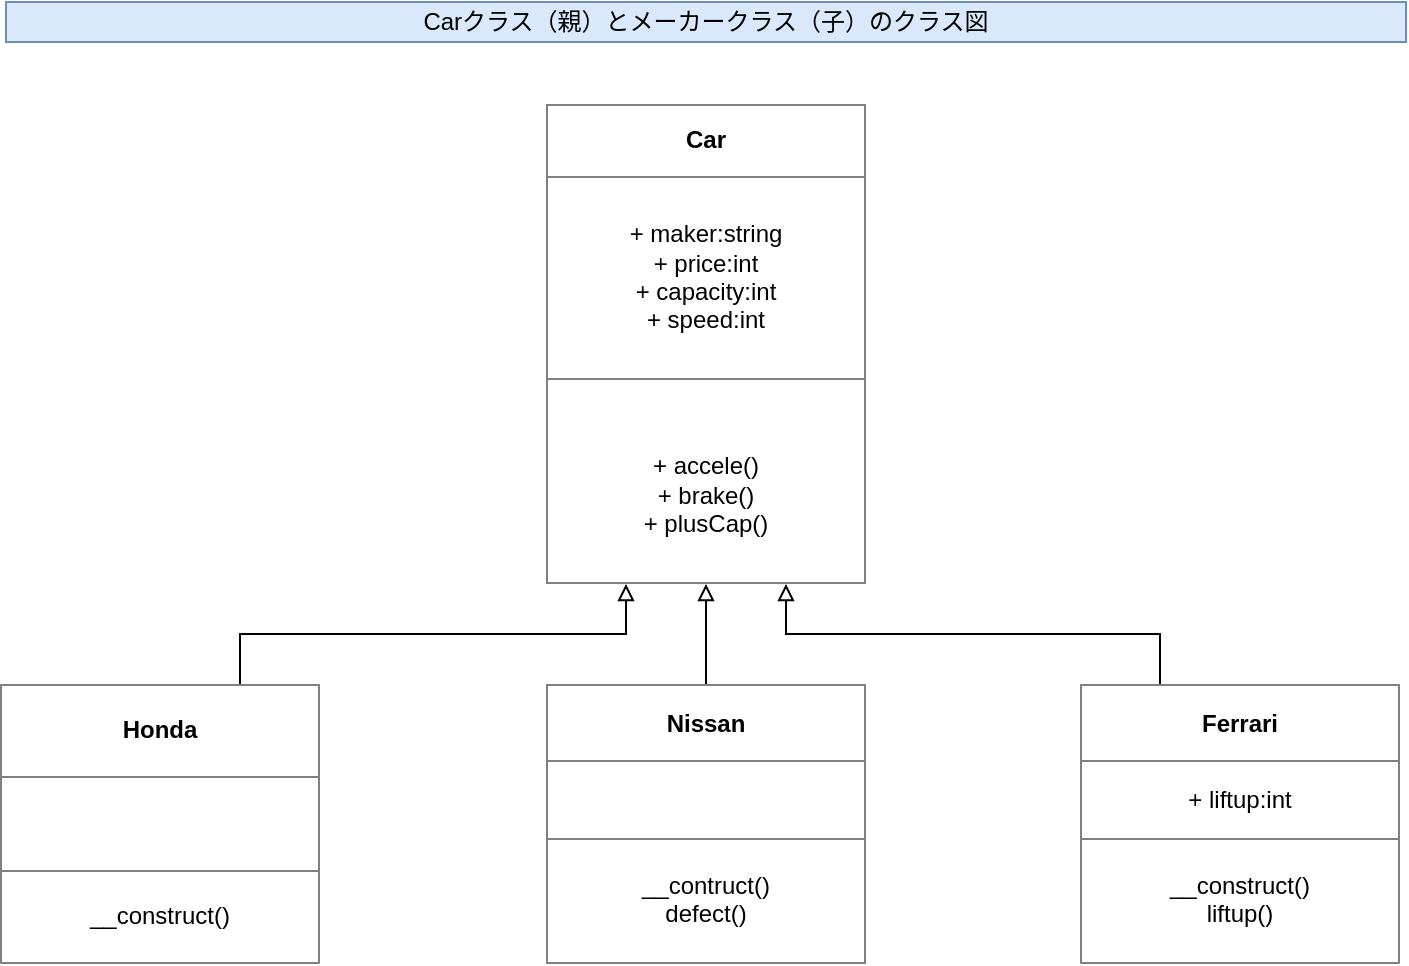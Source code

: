 <mxfile version="10.9.5" type="device"><diagram id="tqcHRzFyOMMbhTLXIFDz" name="Page-1"><mxGraphModel dx="709" dy="698" grid="1" gridSize="10" guides="1" tooltips="1" connect="1" arrows="1" fold="1" page="1" pageScale="1" pageWidth="827" pageHeight="1169" math="0" shadow="0"><root><mxCell id="0"/><mxCell id="1" parent="0"/><mxCell id="kunGwZFCT1IVr-lkySiH-10" value="Carクラス（親）とメーカークラス（子）のクラス図" style="text;html=1;strokeColor=#6c8ebf;fillColor=#dae8fc;align=center;verticalAlign=middle;whiteSpace=wrap;rounded=0;" parent="1" vertex="1"><mxGeometry x="63" y="30" width="700" height="20" as="geometry"/></mxCell><mxCell id="kunGwZFCT1IVr-lkySiH-11" value="" style="group" parent="1" vertex="1" connectable="0"><mxGeometry x="60" y="81" width="700" height="430" as="geometry"/></mxCell><mxCell id="kunGwZFCT1IVr-lkySiH-1" value="&lt;table border=&quot;1&quot; width=&quot;100%&quot; cellpadding=&quot;4&quot; style=&quot;width: 100% ; height: 100% ; border-collapse: collapse&quot;&gt;&lt;tbody&gt;&lt;tr&gt;&lt;th align=&quot;center&quot;&gt;Car&lt;/th&gt;&lt;/tr&gt;&lt;tr&gt;&lt;td align=&quot;center&quot;&gt;+ maker:string&lt;br&gt;+ price:int&lt;br&gt;+ capacity:int&lt;br&gt;+ speed:int&lt;/td&gt;&lt;/tr&gt;&lt;tr&gt;&lt;td align=&quot;center&quot;&gt;&lt;br&gt;+ accele()&lt;br&gt;+ brake()&lt;br&gt;+ plusCap()&lt;/td&gt;&lt;/tr&gt;&lt;/tbody&gt;&lt;/table&gt;" style="text;html=1;strokeColor=none;fillColor=none;overflow=fill;" parent="kunGwZFCT1IVr-lkySiH-11" vertex="1"><mxGeometry x="273" width="160" height="240" as="geometry"/></mxCell><mxCell id="kunGwZFCT1IVr-lkySiH-6" style="edgeStyle=orthogonalEdgeStyle;rounded=0;orthogonalLoop=1;jettySize=auto;html=1;exitX=0.75;exitY=0;exitDx=0;exitDy=0;entryX=0.25;entryY=1;entryDx=0;entryDy=0;endArrow=block;endFill=0;" parent="kunGwZFCT1IVr-lkySiH-11" source="kunGwZFCT1IVr-lkySiH-2" target="kunGwZFCT1IVr-lkySiH-1" edge="1"><mxGeometry relative="1" as="geometry"/></mxCell><mxCell id="kunGwZFCT1IVr-lkySiH-2" value="&lt;table border=&quot;1&quot; width=&quot;100%&quot; cellpadding=&quot;4&quot; style=&quot;width: 100% ; height: 100% ; border-collapse: collapse&quot;&gt;&lt;tbody&gt;&lt;tr&gt;&lt;th align=&quot;center&quot;&gt;Honda&lt;/th&gt;&lt;/tr&gt;&lt;tr&gt;&lt;td align=&quot;center&quot;&gt;&lt;br&gt;&lt;/td&gt;&lt;/tr&gt;&lt;tr&gt;&lt;td align=&quot;center&quot;&gt;__construct()&lt;/td&gt;&lt;/tr&gt;&lt;/tbody&gt;&lt;/table&gt;" style="text;html=1;strokeColor=none;fillColor=none;overflow=fill;" parent="kunGwZFCT1IVr-lkySiH-11" vertex="1"><mxGeometry y="290" width="160" height="140" as="geometry"/></mxCell><mxCell id="kunGwZFCT1IVr-lkySiH-8" style="edgeStyle=orthogonalEdgeStyle;rounded=0;orthogonalLoop=1;jettySize=auto;html=1;exitX=0.25;exitY=0;exitDx=0;exitDy=0;entryX=0.75;entryY=1;entryDx=0;entryDy=0;endArrow=block;endFill=0;" parent="kunGwZFCT1IVr-lkySiH-11" source="kunGwZFCT1IVr-lkySiH-3" target="kunGwZFCT1IVr-lkySiH-1" edge="1"><mxGeometry relative="1" as="geometry"/></mxCell><mxCell id="kunGwZFCT1IVr-lkySiH-3" value="&lt;table border=&quot;1&quot; width=&quot;100%&quot; cellpadding=&quot;4&quot; style=&quot;width: 100% ; height: 100% ; border-collapse: collapse&quot;&gt;&lt;tbody&gt;&lt;tr&gt;&lt;th align=&quot;center&quot;&gt;Ferrari&lt;/th&gt;&lt;/tr&gt;&lt;tr&gt;&lt;td align=&quot;center&quot;&gt;+ liftup:int&lt;/td&gt;&lt;/tr&gt;&lt;tr&gt;&lt;td align=&quot;center&quot;&gt;__construct()&lt;br&gt;liftup()&lt;/td&gt;&lt;/tr&gt;&lt;/tbody&gt;&lt;/table&gt;" style="text;html=1;strokeColor=none;fillColor=none;overflow=fill;" parent="kunGwZFCT1IVr-lkySiH-11" vertex="1"><mxGeometry x="540" y="290" width="160" height="140" as="geometry"/></mxCell><mxCell id="kunGwZFCT1IVr-lkySiH-7" style="edgeStyle=orthogonalEdgeStyle;rounded=0;orthogonalLoop=1;jettySize=auto;html=1;exitX=0.5;exitY=0;exitDx=0;exitDy=0;entryX=0.5;entryY=1;entryDx=0;entryDy=0;endArrow=block;endFill=0;" parent="kunGwZFCT1IVr-lkySiH-11" source="kunGwZFCT1IVr-lkySiH-4" target="kunGwZFCT1IVr-lkySiH-1" edge="1"><mxGeometry relative="1" as="geometry"/></mxCell><mxCell id="kunGwZFCT1IVr-lkySiH-4" value="&lt;table border=&quot;1&quot; width=&quot;100%&quot; cellpadding=&quot;4&quot; style=&quot;width: 100% ; height: 100% ; border-collapse: collapse&quot;&gt;&lt;tbody&gt;&lt;tr&gt;&lt;th align=&quot;center&quot;&gt;Nissan&lt;/th&gt;&lt;/tr&gt;&lt;tr&gt;&lt;td align=&quot;center&quot;&gt;&lt;br&gt;&lt;/td&gt;&lt;/tr&gt;&lt;tr&gt;&lt;td align=&quot;center&quot;&gt;__contruct()&lt;br&gt;defect()&lt;/td&gt;&lt;/tr&gt;&lt;/tbody&gt;&lt;/table&gt;" style="text;html=1;strokeColor=none;fillColor=none;overflow=fill;" parent="kunGwZFCT1IVr-lkySiH-11" vertex="1"><mxGeometry x="273" y="290" width="160" height="140" as="geometry"/></mxCell></root></mxGraphModel></diagram></mxfile>